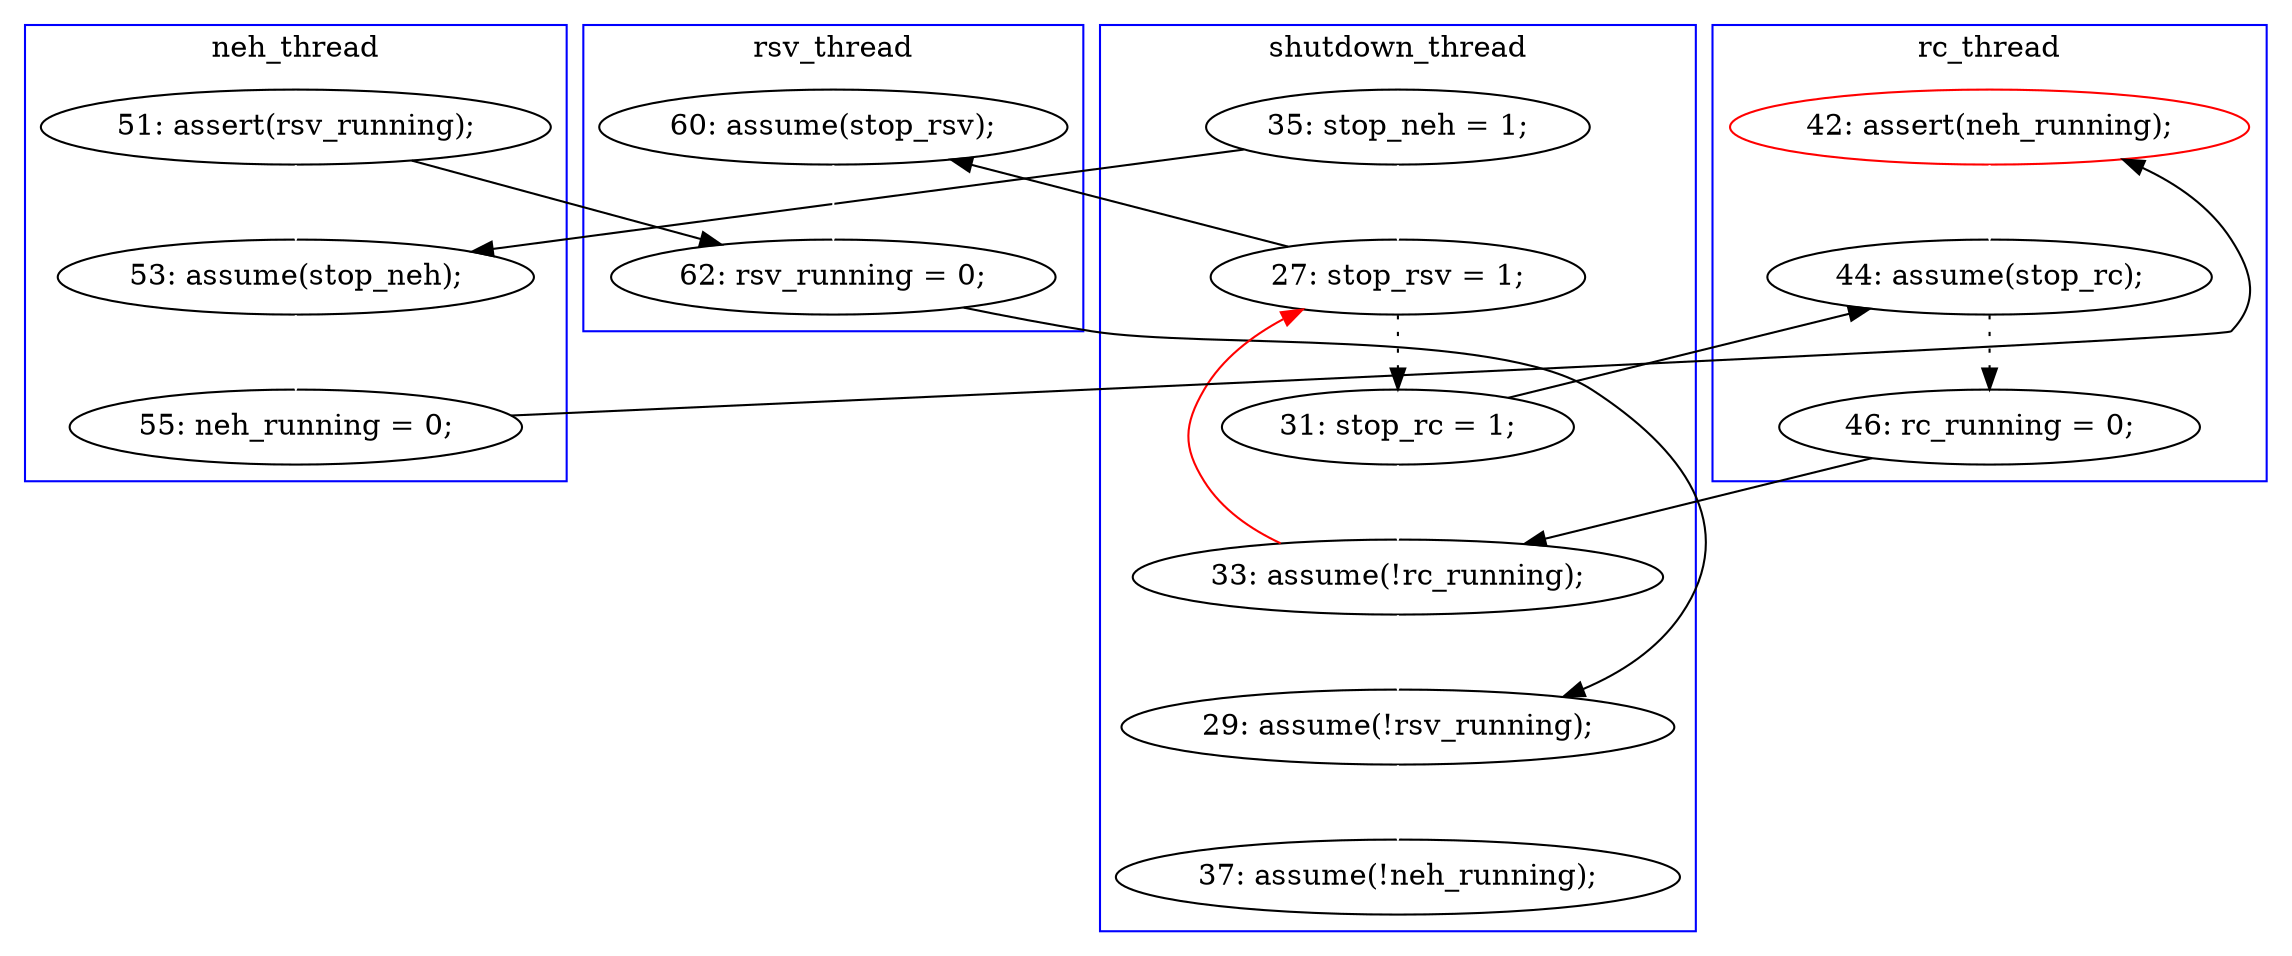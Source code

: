 digraph Counterexample {
	15 -> 21 [color = black, style = solid, constraint = false]
	12 -> 16 [color = black, style = solid, constraint = false]
	28 -> 29 [color = black, style = dotted]
	30 -> 33 [color = white, style = solid]
	16 -> 23 [color = white, style = solid]
	23 -> 27 [color = black, style = solid, constraint = false]
	15 -> 16 [color = white, style = solid]
	29 -> 30 [color = black, style = solid, constraint = false]
	13 -> 20 [color = black, style = solid, constraint = false]
	18 -> 30 [color = white, style = solid]
	13 -> 18 [color = black, style = dotted]
	33 -> 34 [color = white, style = solid]
	18 -> 28 [color = black, style = solid, constraint = false]
	27 -> 28 [color = white, style = solid]
	30 -> 13 [color = red, style = solid, constraint = false]
	12 -> 13 [color = white, style = solid]
	21 -> 33 [color = black, style = solid, constraint = false]
	20 -> 21 [color = white, style = solid]
	subgraph cluster4 {
		label = rsv_thread
		color = blue
		21  [label = "62: rsv_running = 0;"]
		20  [label = "60: assume(stop_rsv);"]
	}
	subgraph cluster3 {
		label = neh_thread
		color = blue
		23  [label = "55: neh_running = 0;"]
		15  [label = "51: assert(rsv_running);"]
		16  [label = "53: assume(stop_neh);"]
	}
	subgraph cluster1 {
		label = shutdown_thread
		color = blue
		33  [label = "29: assume(!rsv_running);"]
		30  [label = "33: assume(!rc_running);"]
		13  [label = "27: stop_rsv = 1;"]
		12  [label = "35: stop_neh = 1;"]
		18  [label = "31: stop_rc = 1;"]
		34  [label = "37: assume(!neh_running);"]
	}
	subgraph cluster2 {
		label = rc_thread
		color = blue
		28  [label = "44: assume(stop_rc);"]
		29  [label = "46: rc_running = 0;"]
		27  [label = "42: assert(neh_running);", color = red]
	}
}